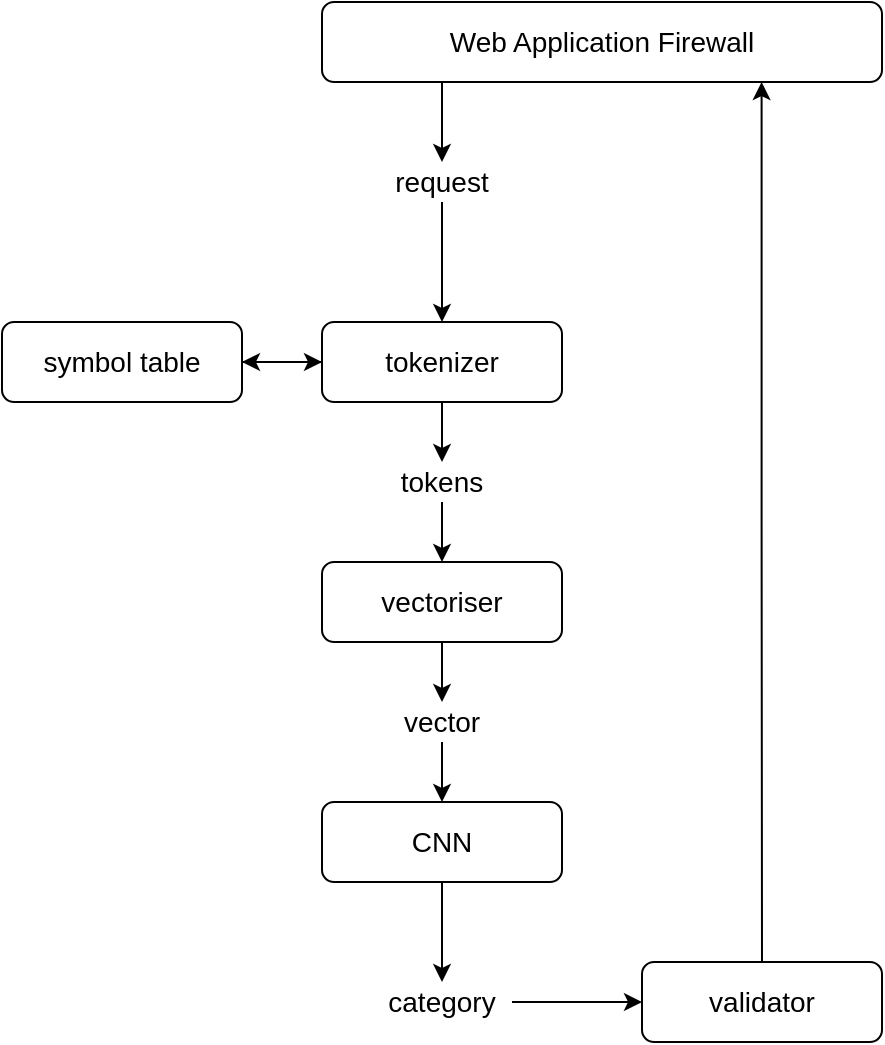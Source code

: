 <mxfile version="14.0.4" type="device"><diagram id="bsJUo-64MF0GXOOx0gOn" name="Page-1"><mxGraphModel dx="1186" dy="778" grid="1" gridSize="10" guides="1" tooltips="1" connect="1" arrows="1" fold="1" page="1" pageScale="1" pageWidth="850" pageHeight="1100" math="0" shadow="0"><root><mxCell id="0"/><mxCell id="1" parent="0"/><mxCell id="qOZ84DDKnCbhRjBh1S6A-40" style="edgeStyle=orthogonalEdgeStyle;rounded=0;orthogonalLoop=1;jettySize=auto;html=1;fontSize=14;" parent="1" source="qOZ84DDKnCbhRjBh1S6A-42" target="qOZ84DDKnCbhRjBh1S6A-44" edge="1"><mxGeometry relative="1" as="geometry"/></mxCell><mxCell id="qOZ84DDKnCbhRjBh1S6A-41" style="edgeStyle=orthogonalEdgeStyle;rounded=0;orthogonalLoop=1;jettySize=auto;html=1;fontSize=14;" parent="1" source="qOZ84DDKnCbhRjBh1S6A-42" target="qOZ84DDKnCbhRjBh1S6A-48" edge="1"><mxGeometry relative="1" as="geometry"/></mxCell><mxCell id="qOZ84DDKnCbhRjBh1S6A-42" value="tokenizer" style="rounded=1;whiteSpace=wrap;html=1;fontSize=14;" parent="1" vertex="1"><mxGeometry x="200" y="200" width="120" height="40" as="geometry"/></mxCell><mxCell id="qOZ84DDKnCbhRjBh1S6A-43" style="edgeStyle=orthogonalEdgeStyle;rounded=0;orthogonalLoop=1;jettySize=auto;html=1;fontSize=14;" parent="1" source="qOZ84DDKnCbhRjBh1S6A-44" target="qOZ84DDKnCbhRjBh1S6A-42" edge="1"><mxGeometry relative="1" as="geometry"/></mxCell><mxCell id="qOZ84DDKnCbhRjBh1S6A-44" value="symbol table" style="rounded=1;whiteSpace=wrap;html=1;fontSize=14;" parent="1" vertex="1"><mxGeometry x="40" y="200" width="120" height="40" as="geometry"/></mxCell><mxCell id="qOZ84DDKnCbhRjBh1S6A-45" style="edgeStyle=orthogonalEdgeStyle;rounded=0;orthogonalLoop=1;jettySize=auto;html=1;fontSize=14;" parent="1" source="qOZ84DDKnCbhRjBh1S6A-46" target="qOZ84DDKnCbhRjBh1S6A-42" edge="1"><mxGeometry relative="1" as="geometry"/></mxCell><mxCell id="qOZ84DDKnCbhRjBh1S6A-46" value="request" style="text;html=1;strokeColor=none;fillColor=none;align=center;verticalAlign=middle;whiteSpace=wrap;rounded=0;fontSize=14;" parent="1" vertex="1"><mxGeometry x="230" y="120" width="60" height="20" as="geometry"/></mxCell><mxCell id="qOZ84DDKnCbhRjBh1S6A-47" style="edgeStyle=orthogonalEdgeStyle;rounded=0;orthogonalLoop=1;jettySize=auto;html=1;fontSize=14;" parent="1" source="qOZ84DDKnCbhRjBh1S6A-48" target="qOZ84DDKnCbhRjBh1S6A-50" edge="1"><mxGeometry relative="1" as="geometry"/></mxCell><mxCell id="qOZ84DDKnCbhRjBh1S6A-48" value="tokens" style="text;html=1;strokeColor=none;fillColor=none;align=center;verticalAlign=middle;whiteSpace=wrap;rounded=0;fontSize=14;" parent="1" vertex="1"><mxGeometry x="230" y="270" width="60" height="20" as="geometry"/></mxCell><mxCell id="qOZ84DDKnCbhRjBh1S6A-49" style="edgeStyle=orthogonalEdgeStyle;rounded=0;orthogonalLoop=1;jettySize=auto;html=1;fontSize=14;" parent="1" source="qOZ84DDKnCbhRjBh1S6A-50" target="qOZ84DDKnCbhRjBh1S6A-68" edge="1"><mxGeometry relative="1" as="geometry"><mxPoint x="550" y="220.0" as="targetPoint"/></mxGeometry></mxCell><mxCell id="qOZ84DDKnCbhRjBh1S6A-50" value="vectoriser" style="rounded=1;whiteSpace=wrap;html=1;fontSize=14;" parent="1" vertex="1"><mxGeometry x="200" y="320" width="120" height="40" as="geometry"/></mxCell><mxCell id="3qq9RSVWgygt--NT7ds9-5" style="edgeStyle=orthogonalEdgeStyle;rounded=0;orthogonalLoop=1;jettySize=auto;html=1;" parent="1" source="qOZ84DDKnCbhRjBh1S6A-64" target="3qq9RSVWgygt--NT7ds9-4" edge="1"><mxGeometry relative="1" as="geometry"/></mxCell><mxCell id="qOZ84DDKnCbhRjBh1S6A-64" value="category" style="text;html=1;strokeColor=none;fillColor=none;align=center;verticalAlign=middle;whiteSpace=wrap;rounded=0;fontSize=14;" parent="1" vertex="1"><mxGeometry x="225" y="530" width="70" height="20" as="geometry"/></mxCell><mxCell id="7Z3BDhDgb663MAn5kkiZ-2" style="edgeStyle=orthogonalEdgeStyle;rounded=0;orthogonalLoop=1;jettySize=auto;html=1;" parent="1" source="qOZ84DDKnCbhRjBh1S6A-68" target="7Z3BDhDgb663MAn5kkiZ-1" edge="1"><mxGeometry relative="1" as="geometry"/></mxCell><mxCell id="qOZ84DDKnCbhRjBh1S6A-68" value="vector" style="text;html=1;strokeColor=none;fillColor=none;align=center;verticalAlign=middle;whiteSpace=wrap;rounded=0;fontSize=14;" parent="1" vertex="1"><mxGeometry x="230" y="390" width="60" height="20" as="geometry"/></mxCell><mxCell id="7Z3BDhDgb663MAn5kkiZ-3" style="edgeStyle=orthogonalEdgeStyle;rounded=0;orthogonalLoop=1;jettySize=auto;html=1;" parent="1" source="7Z3BDhDgb663MAn5kkiZ-1" target="qOZ84DDKnCbhRjBh1S6A-64" edge="1"><mxGeometry relative="1" as="geometry"/></mxCell><mxCell id="7Z3BDhDgb663MAn5kkiZ-1" value="CNN" style="rounded=1;whiteSpace=wrap;html=1;fontSize=14;" parent="1" vertex="1"><mxGeometry x="200" y="440" width="120" height="40" as="geometry"/></mxCell><mxCell id="3qq9RSVWgygt--NT7ds9-9" style="edgeStyle=orthogonalEdgeStyle;rounded=0;orthogonalLoop=1;jettySize=auto;html=1;" parent="1" target="qOZ84DDKnCbhRjBh1S6A-46" edge="1"><mxGeometry relative="1" as="geometry"><mxPoint x="260" y="80" as="sourcePoint"/><Array as="points"><mxPoint x="260" y="80"/></Array></mxGeometry></mxCell><mxCell id="3qq9RSVWgygt--NT7ds9-10" style="edgeStyle=orthogonalEdgeStyle;rounded=0;orthogonalLoop=1;jettySize=auto;html=1;exitX=0.785;exitY=1.001;exitDx=0;exitDy=0;exitPerimeter=0;startArrow=classic;startFill=1;endArrow=none;endFill=0;" parent="1" source="3qq9RSVWgygt--NT7ds9-3" target="3qq9RSVWgygt--NT7ds9-4" edge="1"><mxGeometry relative="1" as="geometry"><Array as="points"/></mxGeometry></mxCell><mxCell id="3qq9RSVWgygt--NT7ds9-3" value="Web Application Firewall" style="rounded=1;whiteSpace=wrap;html=1;fontSize=14;" parent="1" vertex="1"><mxGeometry x="200" y="40" width="280" height="40" as="geometry"/></mxCell><mxCell id="3qq9RSVWgygt--NT7ds9-4" value="validator" style="rounded=1;whiteSpace=wrap;html=1;fontSize=14;" parent="1" vertex="1"><mxGeometry x="360" y="520" width="120" height="40" as="geometry"/></mxCell></root></mxGraphModel></diagram></mxfile>